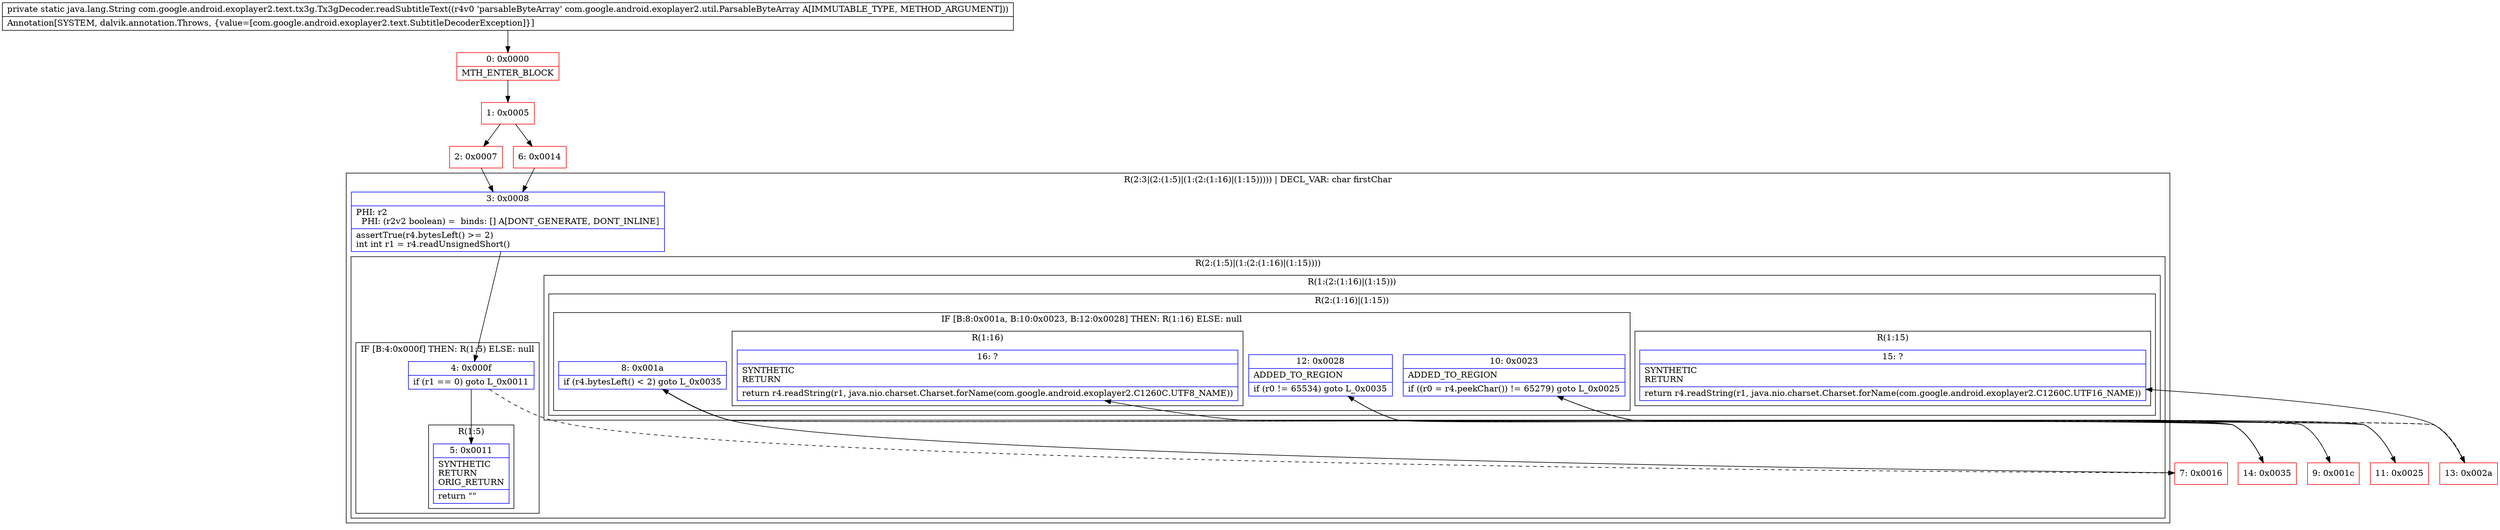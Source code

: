 digraph "CFG forcom.google.android.exoplayer2.text.tx3g.Tx3gDecoder.readSubtitleText(Lcom\/google\/android\/exoplayer2\/util\/ParsableByteArray;)Ljava\/lang\/String;" {
subgraph cluster_Region_694918128 {
label = "R(2:3|(2:(1:5)|(1:(2:(1:16)|(1:15))))) | DECL_VAR: char firstChar\l";
node [shape=record,color=blue];
Node_3 [shape=record,label="{3\:\ 0x0008|PHI: r2 \l  PHI: (r2v2 boolean) =  binds: [] A[DONT_GENERATE, DONT_INLINE]\l|assertTrue(r4.bytesLeft() \>= 2)\lint int r1 = r4.readUnsignedShort()\l}"];
subgraph cluster_Region_367255540 {
label = "R(2:(1:5)|(1:(2:(1:16)|(1:15))))";
node [shape=record,color=blue];
subgraph cluster_IfRegion_1085308433 {
label = "IF [B:4:0x000f] THEN: R(1:5) ELSE: null";
node [shape=record,color=blue];
Node_4 [shape=record,label="{4\:\ 0x000f|if (r1 == 0) goto L_0x0011\l}"];
subgraph cluster_Region_670238689 {
label = "R(1:5)";
node [shape=record,color=blue];
Node_5 [shape=record,label="{5\:\ 0x0011|SYNTHETIC\lRETURN\lORIG_RETURN\l|return \"\"\l}"];
}
}
subgraph cluster_Region_157375990 {
label = "R(1:(2:(1:16)|(1:15)))";
node [shape=record,color=blue];
subgraph cluster_Region_1514908398 {
label = "R(2:(1:16)|(1:15))";
node [shape=record,color=blue];
subgraph cluster_IfRegion_1365033516 {
label = "IF [B:8:0x001a, B:10:0x0023, B:12:0x0028] THEN: R(1:16) ELSE: null";
node [shape=record,color=blue];
Node_8 [shape=record,label="{8\:\ 0x001a|if (r4.bytesLeft() \< 2) goto L_0x0035\l}"];
Node_10 [shape=record,label="{10\:\ 0x0023|ADDED_TO_REGION\l|if ((r0 = r4.peekChar()) != 65279) goto L_0x0025\l}"];
Node_12 [shape=record,label="{12\:\ 0x0028|ADDED_TO_REGION\l|if (r0 != 65534) goto L_0x0035\l}"];
subgraph cluster_Region_1479960847 {
label = "R(1:16)";
node [shape=record,color=blue];
Node_16 [shape=record,label="{16\:\ ?|SYNTHETIC\lRETURN\l|return r4.readString(r1, java.nio.charset.Charset.forName(com.google.android.exoplayer2.C1260C.UTF8_NAME))\l}"];
}
}
subgraph cluster_Region_946523726 {
label = "R(1:15)";
node [shape=record,color=blue];
Node_15 [shape=record,label="{15\:\ ?|SYNTHETIC\lRETURN\l|return r4.readString(r1, java.nio.charset.Charset.forName(com.google.android.exoplayer2.C1260C.UTF16_NAME))\l}"];
}
}
}
}
}
Node_0 [shape=record,color=red,label="{0\:\ 0x0000|MTH_ENTER_BLOCK\l}"];
Node_1 [shape=record,color=red,label="{1\:\ 0x0005}"];
Node_2 [shape=record,color=red,label="{2\:\ 0x0007}"];
Node_6 [shape=record,color=red,label="{6\:\ 0x0014}"];
Node_7 [shape=record,color=red,label="{7\:\ 0x0016}"];
Node_9 [shape=record,color=red,label="{9\:\ 0x001c}"];
Node_11 [shape=record,color=red,label="{11\:\ 0x0025}"];
Node_13 [shape=record,color=red,label="{13\:\ 0x002a}"];
Node_14 [shape=record,color=red,label="{14\:\ 0x0035}"];
MethodNode[shape=record,label="{private static java.lang.String com.google.android.exoplayer2.text.tx3g.Tx3gDecoder.readSubtitleText((r4v0 'parsableByteArray' com.google.android.exoplayer2.util.ParsableByteArray A[IMMUTABLE_TYPE, METHOD_ARGUMENT]))  | Annotation[SYSTEM, dalvik.annotation.Throws, \{value=[com.google.android.exoplayer2.text.SubtitleDecoderException]\}]\l}"];
MethodNode -> Node_0;
Node_3 -> Node_4;
Node_4 -> Node_5;
Node_4 -> Node_7[style=dashed];
Node_8 -> Node_9[style=dashed];
Node_8 -> Node_14;
Node_10 -> Node_11;
Node_10 -> Node_13[style=dashed];
Node_12 -> Node_13[style=dashed];
Node_12 -> Node_14;
Node_0 -> Node_1;
Node_1 -> Node_2;
Node_1 -> Node_6;
Node_2 -> Node_3;
Node_6 -> Node_3;
Node_7 -> Node_8;
Node_9 -> Node_10;
Node_11 -> Node_12;
Node_13 -> Node_15;
Node_14 -> Node_16;
}

